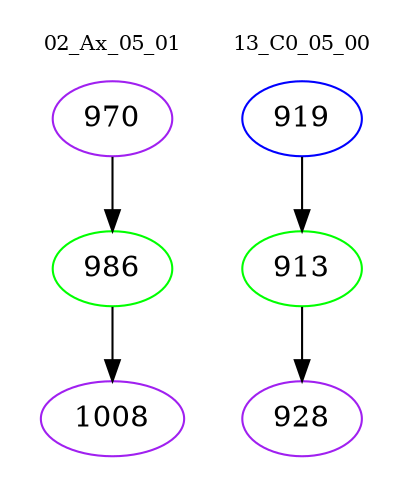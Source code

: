 digraph{
subgraph cluster_0 {
color = white
label = "02_Ax_05_01";
fontsize=10;
T0_970 [label="970", color="purple"]
T0_970 -> T0_986 [color="black"]
T0_986 [label="986", color="green"]
T0_986 -> T0_1008 [color="black"]
T0_1008 [label="1008", color="purple"]
}
subgraph cluster_1 {
color = white
label = "13_C0_05_00";
fontsize=10;
T1_919 [label="919", color="blue"]
T1_919 -> T1_913 [color="black"]
T1_913 [label="913", color="green"]
T1_913 -> T1_928 [color="black"]
T1_928 [label="928", color="purple"]
}
}
